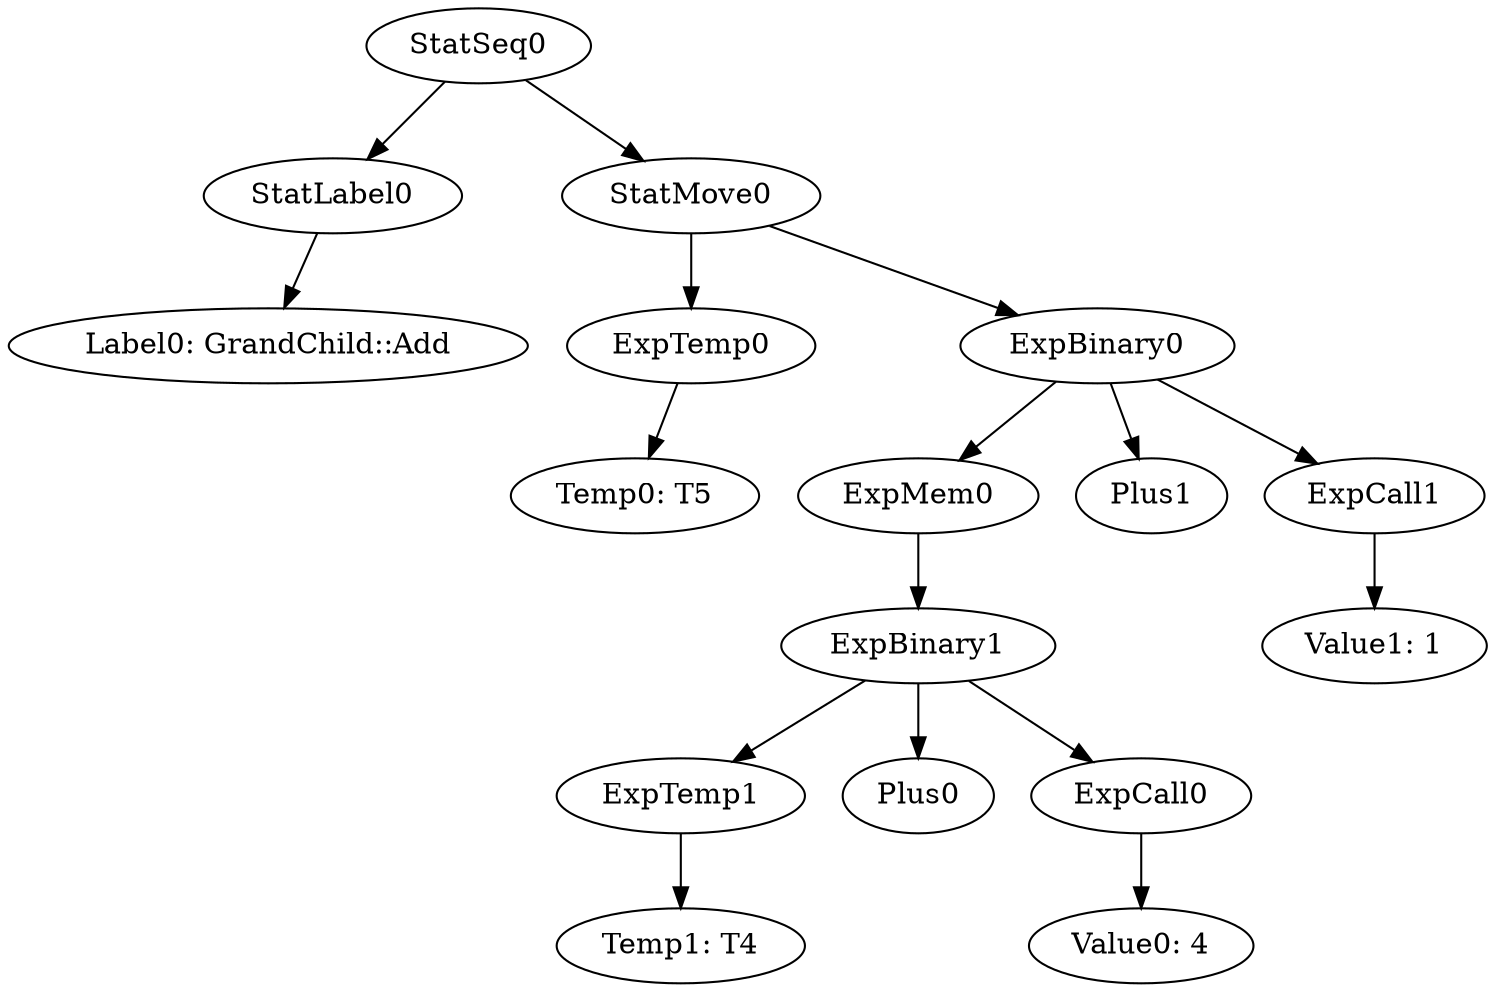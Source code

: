 digraph {
	ordering = out;
	ExpMem0 -> ExpBinary1;
	ExpCall0 -> "Value0: 4";
	ExpBinary1 -> ExpTemp1;
	ExpBinary1 -> Plus0;
	ExpBinary1 -> ExpCall0;
	ExpTemp1 -> "Temp1: T4";
	StatLabel0 -> "Label0: GrandChild::Add";
	StatSeq0 -> StatLabel0;
	StatSeq0 -> StatMove0;
	ExpTemp0 -> "Temp0: T5";
	ExpCall1 -> "Value1: 1";
	ExpBinary0 -> ExpMem0;
	ExpBinary0 -> Plus1;
	ExpBinary0 -> ExpCall1;
	StatMove0 -> ExpTemp0;
	StatMove0 -> ExpBinary0;
}

